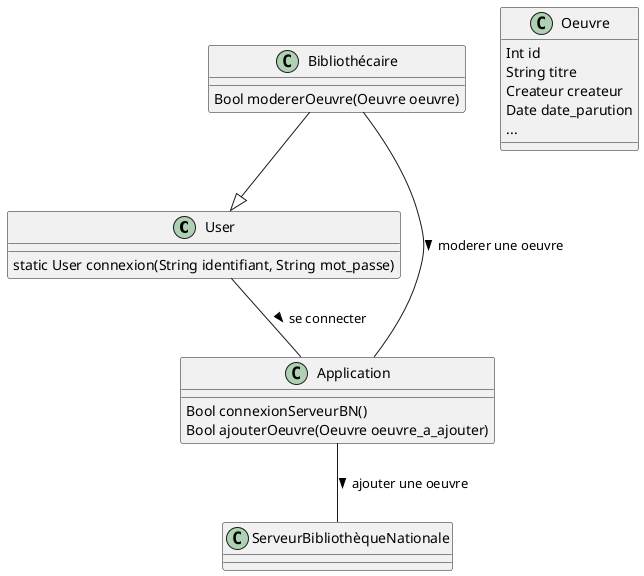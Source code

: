 @startuml class

class User {
    static User connexion(String identifiant, String mot_passe)
}
class Bibliothécaire {
    Bool modererOeuvre(Oeuvre oeuvre)
}
class Application {
    Bool connexionServeurBN()
    Bool ajouterOeuvre(Oeuvre oeuvre_a_ajouter)
}
class ServeurBibliothèqueNationale
class Oeuvre {
    Int id
    String titre
    Createur createur
    Date date_parution
    ...
}

Bibliothécaire --|> User
User -- Application : se connecter >
Bibliothécaire -- Application : moderer une oeuvre >
Application -- ServeurBibliothèqueNationale : ajouter une oeuvre >

@enduml